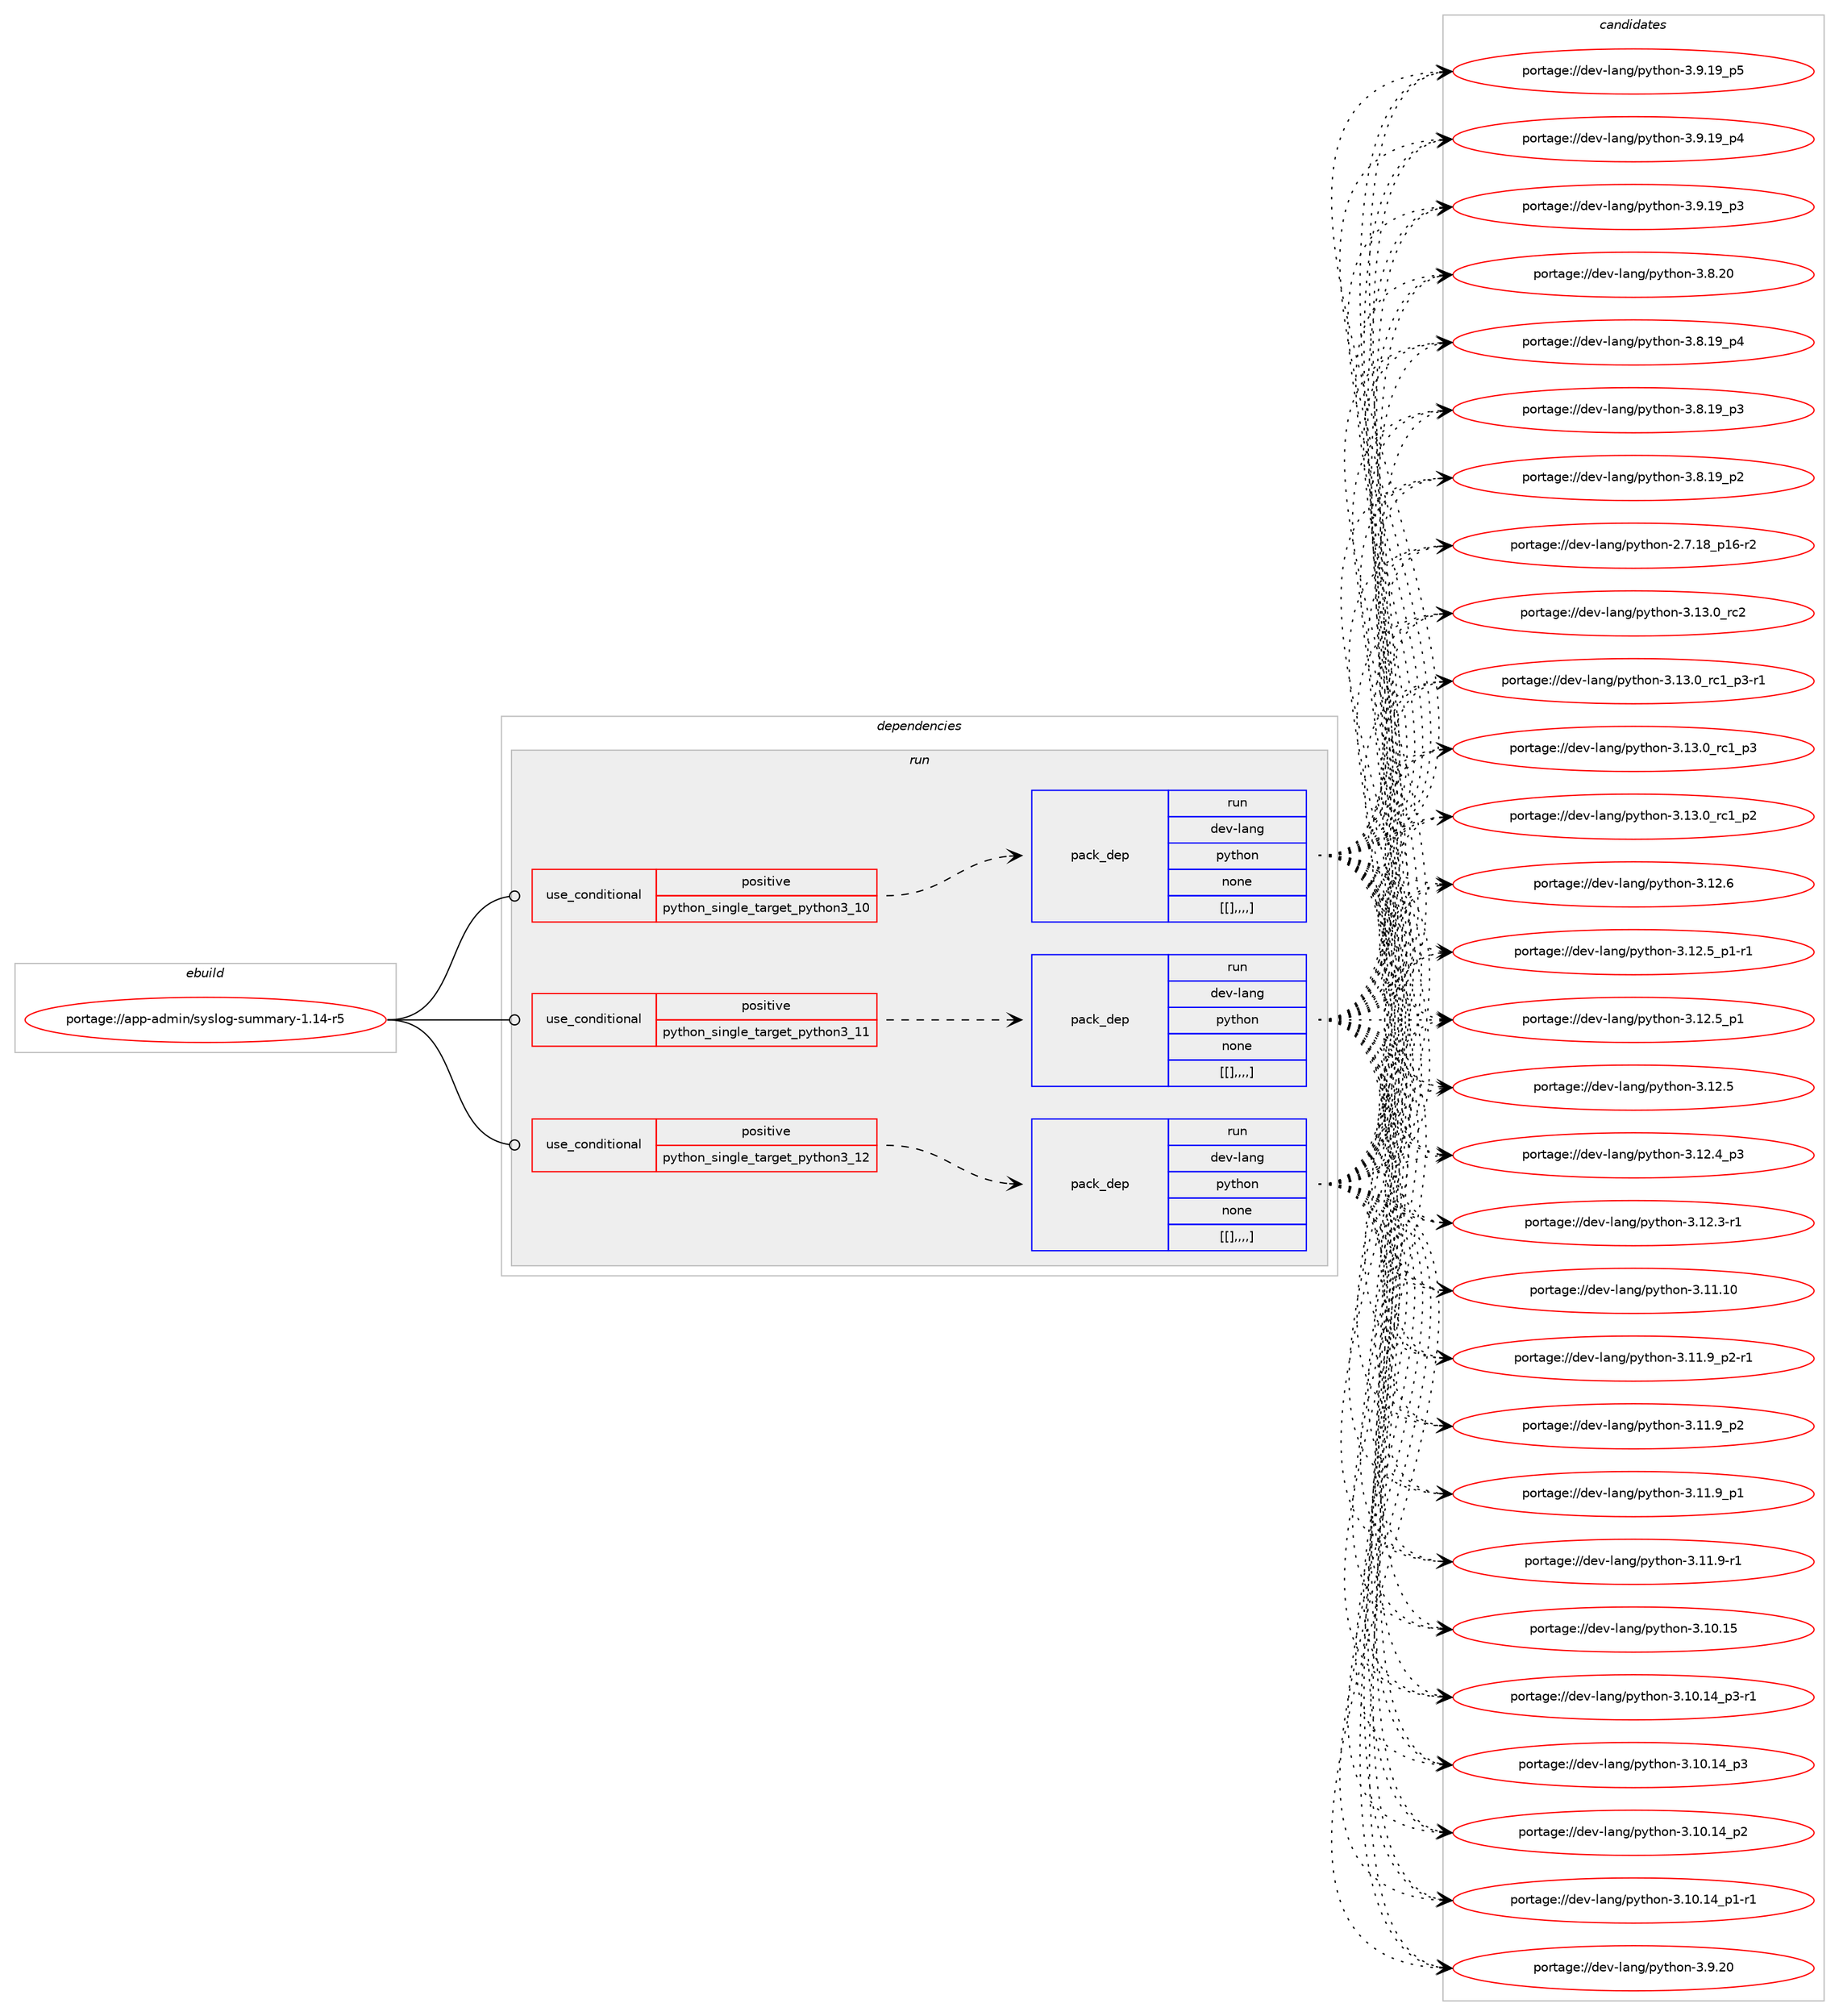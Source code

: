 digraph prolog {

# *************
# Graph options
# *************

newrank=true;
concentrate=true;
compound=true;
graph [rankdir=LR,fontname=Helvetica,fontsize=10,ranksep=1.5];#, ranksep=2.5, nodesep=0.2];
edge  [arrowhead=vee];
node  [fontname=Helvetica,fontsize=10];

# **********
# The ebuild
# **********

subgraph cluster_leftcol {
color=gray;
label=<<i>ebuild</i>>;
id [label="portage://app-admin/syslog-summary-1.14-r5", color=red, width=4, href="../app-admin/syslog-summary-1.14-r5.svg"];
}

# ****************
# The dependencies
# ****************

subgraph cluster_midcol {
color=gray;
label=<<i>dependencies</i>>;
subgraph cluster_compile {
fillcolor="#eeeeee";
style=filled;
label=<<i>compile</i>>;
}
subgraph cluster_compileandrun {
fillcolor="#eeeeee";
style=filled;
label=<<i>compile and run</i>>;
}
subgraph cluster_run {
fillcolor="#eeeeee";
style=filled;
label=<<i>run</i>>;
subgraph cond1617 {
dependency5899 [label=<<TABLE BORDER="0" CELLBORDER="1" CELLSPACING="0" CELLPADDING="4"><TR><TD ROWSPAN="3" CELLPADDING="10">use_conditional</TD></TR><TR><TD>positive</TD></TR><TR><TD>python_single_target_python3_10</TD></TR></TABLE>>, shape=none, color=red];
subgraph pack4263 {
dependency5900 [label=<<TABLE BORDER="0" CELLBORDER="1" CELLSPACING="0" CELLPADDING="4" WIDTH="220"><TR><TD ROWSPAN="6" CELLPADDING="30">pack_dep</TD></TR><TR><TD WIDTH="110">run</TD></TR><TR><TD>dev-lang</TD></TR><TR><TD>python</TD></TR><TR><TD>none</TD></TR><TR><TD>[[],,,,]</TD></TR></TABLE>>, shape=none, color=blue];
}
dependency5899:e -> dependency5900:w [weight=20,style="dashed",arrowhead="vee"];
}
id:e -> dependency5899:w [weight=20,style="solid",arrowhead="odot"];
subgraph cond1618 {
dependency5901 [label=<<TABLE BORDER="0" CELLBORDER="1" CELLSPACING="0" CELLPADDING="4"><TR><TD ROWSPAN="3" CELLPADDING="10">use_conditional</TD></TR><TR><TD>positive</TD></TR><TR><TD>python_single_target_python3_11</TD></TR></TABLE>>, shape=none, color=red];
subgraph pack4264 {
dependency5902 [label=<<TABLE BORDER="0" CELLBORDER="1" CELLSPACING="0" CELLPADDING="4" WIDTH="220"><TR><TD ROWSPAN="6" CELLPADDING="30">pack_dep</TD></TR><TR><TD WIDTH="110">run</TD></TR><TR><TD>dev-lang</TD></TR><TR><TD>python</TD></TR><TR><TD>none</TD></TR><TR><TD>[[],,,,]</TD></TR></TABLE>>, shape=none, color=blue];
}
dependency5901:e -> dependency5902:w [weight=20,style="dashed",arrowhead="vee"];
}
id:e -> dependency5901:w [weight=20,style="solid",arrowhead="odot"];
subgraph cond1619 {
dependency5903 [label=<<TABLE BORDER="0" CELLBORDER="1" CELLSPACING="0" CELLPADDING="4"><TR><TD ROWSPAN="3" CELLPADDING="10">use_conditional</TD></TR><TR><TD>positive</TD></TR><TR><TD>python_single_target_python3_12</TD></TR></TABLE>>, shape=none, color=red];
subgraph pack4265 {
dependency5904 [label=<<TABLE BORDER="0" CELLBORDER="1" CELLSPACING="0" CELLPADDING="4" WIDTH="220"><TR><TD ROWSPAN="6" CELLPADDING="30">pack_dep</TD></TR><TR><TD WIDTH="110">run</TD></TR><TR><TD>dev-lang</TD></TR><TR><TD>python</TD></TR><TR><TD>none</TD></TR><TR><TD>[[],,,,]</TD></TR></TABLE>>, shape=none, color=blue];
}
dependency5903:e -> dependency5904:w [weight=20,style="dashed",arrowhead="vee"];
}
id:e -> dependency5903:w [weight=20,style="solid",arrowhead="odot"];
}
}

# **************
# The candidates
# **************

subgraph cluster_choices {
rank=same;
color=gray;
label=<<i>candidates</i>>;

subgraph choice4263 {
color=black;
nodesep=1;
choice10010111845108971101034711212111610411111045514649514648951149950 [label="portage://dev-lang/python-3.13.0_rc2", color=red, width=4,href="../dev-lang/python-3.13.0_rc2.svg"];
choice1001011184510897110103471121211161041111104551464951464895114994995112514511449 [label="portage://dev-lang/python-3.13.0_rc1_p3-r1", color=red, width=4,href="../dev-lang/python-3.13.0_rc1_p3-r1.svg"];
choice100101118451089711010347112121116104111110455146495146489511499499511251 [label="portage://dev-lang/python-3.13.0_rc1_p3", color=red, width=4,href="../dev-lang/python-3.13.0_rc1_p3.svg"];
choice100101118451089711010347112121116104111110455146495146489511499499511250 [label="portage://dev-lang/python-3.13.0_rc1_p2", color=red, width=4,href="../dev-lang/python-3.13.0_rc1_p2.svg"];
choice10010111845108971101034711212111610411111045514649504654 [label="portage://dev-lang/python-3.12.6", color=red, width=4,href="../dev-lang/python-3.12.6.svg"];
choice1001011184510897110103471121211161041111104551464950465395112494511449 [label="portage://dev-lang/python-3.12.5_p1-r1", color=red, width=4,href="../dev-lang/python-3.12.5_p1-r1.svg"];
choice100101118451089711010347112121116104111110455146495046539511249 [label="portage://dev-lang/python-3.12.5_p1", color=red, width=4,href="../dev-lang/python-3.12.5_p1.svg"];
choice10010111845108971101034711212111610411111045514649504653 [label="portage://dev-lang/python-3.12.5", color=red, width=4,href="../dev-lang/python-3.12.5.svg"];
choice100101118451089711010347112121116104111110455146495046529511251 [label="portage://dev-lang/python-3.12.4_p3", color=red, width=4,href="../dev-lang/python-3.12.4_p3.svg"];
choice100101118451089711010347112121116104111110455146495046514511449 [label="portage://dev-lang/python-3.12.3-r1", color=red, width=4,href="../dev-lang/python-3.12.3-r1.svg"];
choice1001011184510897110103471121211161041111104551464949464948 [label="portage://dev-lang/python-3.11.10", color=red, width=4,href="../dev-lang/python-3.11.10.svg"];
choice1001011184510897110103471121211161041111104551464949465795112504511449 [label="portage://dev-lang/python-3.11.9_p2-r1", color=red, width=4,href="../dev-lang/python-3.11.9_p2-r1.svg"];
choice100101118451089711010347112121116104111110455146494946579511250 [label="portage://dev-lang/python-3.11.9_p2", color=red, width=4,href="../dev-lang/python-3.11.9_p2.svg"];
choice100101118451089711010347112121116104111110455146494946579511249 [label="portage://dev-lang/python-3.11.9_p1", color=red, width=4,href="../dev-lang/python-3.11.9_p1.svg"];
choice100101118451089711010347112121116104111110455146494946574511449 [label="portage://dev-lang/python-3.11.9-r1", color=red, width=4,href="../dev-lang/python-3.11.9-r1.svg"];
choice1001011184510897110103471121211161041111104551464948464953 [label="portage://dev-lang/python-3.10.15", color=red, width=4,href="../dev-lang/python-3.10.15.svg"];
choice100101118451089711010347112121116104111110455146494846495295112514511449 [label="portage://dev-lang/python-3.10.14_p3-r1", color=red, width=4,href="../dev-lang/python-3.10.14_p3-r1.svg"];
choice10010111845108971101034711212111610411111045514649484649529511251 [label="portage://dev-lang/python-3.10.14_p3", color=red, width=4,href="../dev-lang/python-3.10.14_p3.svg"];
choice10010111845108971101034711212111610411111045514649484649529511250 [label="portage://dev-lang/python-3.10.14_p2", color=red, width=4,href="../dev-lang/python-3.10.14_p2.svg"];
choice100101118451089711010347112121116104111110455146494846495295112494511449 [label="portage://dev-lang/python-3.10.14_p1-r1", color=red, width=4,href="../dev-lang/python-3.10.14_p1-r1.svg"];
choice10010111845108971101034711212111610411111045514657465048 [label="portage://dev-lang/python-3.9.20", color=red, width=4,href="../dev-lang/python-3.9.20.svg"];
choice100101118451089711010347112121116104111110455146574649579511253 [label="portage://dev-lang/python-3.9.19_p5", color=red, width=4,href="../dev-lang/python-3.9.19_p5.svg"];
choice100101118451089711010347112121116104111110455146574649579511252 [label="portage://dev-lang/python-3.9.19_p4", color=red, width=4,href="../dev-lang/python-3.9.19_p4.svg"];
choice100101118451089711010347112121116104111110455146574649579511251 [label="portage://dev-lang/python-3.9.19_p3", color=red, width=4,href="../dev-lang/python-3.9.19_p3.svg"];
choice10010111845108971101034711212111610411111045514656465048 [label="portage://dev-lang/python-3.8.20", color=red, width=4,href="../dev-lang/python-3.8.20.svg"];
choice100101118451089711010347112121116104111110455146564649579511252 [label="portage://dev-lang/python-3.8.19_p4", color=red, width=4,href="../dev-lang/python-3.8.19_p4.svg"];
choice100101118451089711010347112121116104111110455146564649579511251 [label="portage://dev-lang/python-3.8.19_p3", color=red, width=4,href="../dev-lang/python-3.8.19_p3.svg"];
choice100101118451089711010347112121116104111110455146564649579511250 [label="portage://dev-lang/python-3.8.19_p2", color=red, width=4,href="../dev-lang/python-3.8.19_p2.svg"];
choice100101118451089711010347112121116104111110455046554649569511249544511450 [label="portage://dev-lang/python-2.7.18_p16-r2", color=red, width=4,href="../dev-lang/python-2.7.18_p16-r2.svg"];
dependency5900:e -> choice10010111845108971101034711212111610411111045514649514648951149950:w [style=dotted,weight="100"];
dependency5900:e -> choice1001011184510897110103471121211161041111104551464951464895114994995112514511449:w [style=dotted,weight="100"];
dependency5900:e -> choice100101118451089711010347112121116104111110455146495146489511499499511251:w [style=dotted,weight="100"];
dependency5900:e -> choice100101118451089711010347112121116104111110455146495146489511499499511250:w [style=dotted,weight="100"];
dependency5900:e -> choice10010111845108971101034711212111610411111045514649504654:w [style=dotted,weight="100"];
dependency5900:e -> choice1001011184510897110103471121211161041111104551464950465395112494511449:w [style=dotted,weight="100"];
dependency5900:e -> choice100101118451089711010347112121116104111110455146495046539511249:w [style=dotted,weight="100"];
dependency5900:e -> choice10010111845108971101034711212111610411111045514649504653:w [style=dotted,weight="100"];
dependency5900:e -> choice100101118451089711010347112121116104111110455146495046529511251:w [style=dotted,weight="100"];
dependency5900:e -> choice100101118451089711010347112121116104111110455146495046514511449:w [style=dotted,weight="100"];
dependency5900:e -> choice1001011184510897110103471121211161041111104551464949464948:w [style=dotted,weight="100"];
dependency5900:e -> choice1001011184510897110103471121211161041111104551464949465795112504511449:w [style=dotted,weight="100"];
dependency5900:e -> choice100101118451089711010347112121116104111110455146494946579511250:w [style=dotted,weight="100"];
dependency5900:e -> choice100101118451089711010347112121116104111110455146494946579511249:w [style=dotted,weight="100"];
dependency5900:e -> choice100101118451089711010347112121116104111110455146494946574511449:w [style=dotted,weight="100"];
dependency5900:e -> choice1001011184510897110103471121211161041111104551464948464953:w [style=dotted,weight="100"];
dependency5900:e -> choice100101118451089711010347112121116104111110455146494846495295112514511449:w [style=dotted,weight="100"];
dependency5900:e -> choice10010111845108971101034711212111610411111045514649484649529511251:w [style=dotted,weight="100"];
dependency5900:e -> choice10010111845108971101034711212111610411111045514649484649529511250:w [style=dotted,weight="100"];
dependency5900:e -> choice100101118451089711010347112121116104111110455146494846495295112494511449:w [style=dotted,weight="100"];
dependency5900:e -> choice10010111845108971101034711212111610411111045514657465048:w [style=dotted,weight="100"];
dependency5900:e -> choice100101118451089711010347112121116104111110455146574649579511253:w [style=dotted,weight="100"];
dependency5900:e -> choice100101118451089711010347112121116104111110455146574649579511252:w [style=dotted,weight="100"];
dependency5900:e -> choice100101118451089711010347112121116104111110455146574649579511251:w [style=dotted,weight="100"];
dependency5900:e -> choice10010111845108971101034711212111610411111045514656465048:w [style=dotted,weight="100"];
dependency5900:e -> choice100101118451089711010347112121116104111110455146564649579511252:w [style=dotted,weight="100"];
dependency5900:e -> choice100101118451089711010347112121116104111110455146564649579511251:w [style=dotted,weight="100"];
dependency5900:e -> choice100101118451089711010347112121116104111110455146564649579511250:w [style=dotted,weight="100"];
dependency5900:e -> choice100101118451089711010347112121116104111110455046554649569511249544511450:w [style=dotted,weight="100"];
}
subgraph choice4264 {
color=black;
nodesep=1;
choice10010111845108971101034711212111610411111045514649514648951149950 [label="portage://dev-lang/python-3.13.0_rc2", color=red, width=4,href="../dev-lang/python-3.13.0_rc2.svg"];
choice1001011184510897110103471121211161041111104551464951464895114994995112514511449 [label="portage://dev-lang/python-3.13.0_rc1_p3-r1", color=red, width=4,href="../dev-lang/python-3.13.0_rc1_p3-r1.svg"];
choice100101118451089711010347112121116104111110455146495146489511499499511251 [label="portage://dev-lang/python-3.13.0_rc1_p3", color=red, width=4,href="../dev-lang/python-3.13.0_rc1_p3.svg"];
choice100101118451089711010347112121116104111110455146495146489511499499511250 [label="portage://dev-lang/python-3.13.0_rc1_p2", color=red, width=4,href="../dev-lang/python-3.13.0_rc1_p2.svg"];
choice10010111845108971101034711212111610411111045514649504654 [label="portage://dev-lang/python-3.12.6", color=red, width=4,href="../dev-lang/python-3.12.6.svg"];
choice1001011184510897110103471121211161041111104551464950465395112494511449 [label="portage://dev-lang/python-3.12.5_p1-r1", color=red, width=4,href="../dev-lang/python-3.12.5_p1-r1.svg"];
choice100101118451089711010347112121116104111110455146495046539511249 [label="portage://dev-lang/python-3.12.5_p1", color=red, width=4,href="../dev-lang/python-3.12.5_p1.svg"];
choice10010111845108971101034711212111610411111045514649504653 [label="portage://dev-lang/python-3.12.5", color=red, width=4,href="../dev-lang/python-3.12.5.svg"];
choice100101118451089711010347112121116104111110455146495046529511251 [label="portage://dev-lang/python-3.12.4_p3", color=red, width=4,href="../dev-lang/python-3.12.4_p3.svg"];
choice100101118451089711010347112121116104111110455146495046514511449 [label="portage://dev-lang/python-3.12.3-r1", color=red, width=4,href="../dev-lang/python-3.12.3-r1.svg"];
choice1001011184510897110103471121211161041111104551464949464948 [label="portage://dev-lang/python-3.11.10", color=red, width=4,href="../dev-lang/python-3.11.10.svg"];
choice1001011184510897110103471121211161041111104551464949465795112504511449 [label="portage://dev-lang/python-3.11.9_p2-r1", color=red, width=4,href="../dev-lang/python-3.11.9_p2-r1.svg"];
choice100101118451089711010347112121116104111110455146494946579511250 [label="portage://dev-lang/python-3.11.9_p2", color=red, width=4,href="../dev-lang/python-3.11.9_p2.svg"];
choice100101118451089711010347112121116104111110455146494946579511249 [label="portage://dev-lang/python-3.11.9_p1", color=red, width=4,href="../dev-lang/python-3.11.9_p1.svg"];
choice100101118451089711010347112121116104111110455146494946574511449 [label="portage://dev-lang/python-3.11.9-r1", color=red, width=4,href="../dev-lang/python-3.11.9-r1.svg"];
choice1001011184510897110103471121211161041111104551464948464953 [label="portage://dev-lang/python-3.10.15", color=red, width=4,href="../dev-lang/python-3.10.15.svg"];
choice100101118451089711010347112121116104111110455146494846495295112514511449 [label="portage://dev-lang/python-3.10.14_p3-r1", color=red, width=4,href="../dev-lang/python-3.10.14_p3-r1.svg"];
choice10010111845108971101034711212111610411111045514649484649529511251 [label="portage://dev-lang/python-3.10.14_p3", color=red, width=4,href="../dev-lang/python-3.10.14_p3.svg"];
choice10010111845108971101034711212111610411111045514649484649529511250 [label="portage://dev-lang/python-3.10.14_p2", color=red, width=4,href="../dev-lang/python-3.10.14_p2.svg"];
choice100101118451089711010347112121116104111110455146494846495295112494511449 [label="portage://dev-lang/python-3.10.14_p1-r1", color=red, width=4,href="../dev-lang/python-3.10.14_p1-r1.svg"];
choice10010111845108971101034711212111610411111045514657465048 [label="portage://dev-lang/python-3.9.20", color=red, width=4,href="../dev-lang/python-3.9.20.svg"];
choice100101118451089711010347112121116104111110455146574649579511253 [label="portage://dev-lang/python-3.9.19_p5", color=red, width=4,href="../dev-lang/python-3.9.19_p5.svg"];
choice100101118451089711010347112121116104111110455146574649579511252 [label="portage://dev-lang/python-3.9.19_p4", color=red, width=4,href="../dev-lang/python-3.9.19_p4.svg"];
choice100101118451089711010347112121116104111110455146574649579511251 [label="portage://dev-lang/python-3.9.19_p3", color=red, width=4,href="../dev-lang/python-3.9.19_p3.svg"];
choice10010111845108971101034711212111610411111045514656465048 [label="portage://dev-lang/python-3.8.20", color=red, width=4,href="../dev-lang/python-3.8.20.svg"];
choice100101118451089711010347112121116104111110455146564649579511252 [label="portage://dev-lang/python-3.8.19_p4", color=red, width=4,href="../dev-lang/python-3.8.19_p4.svg"];
choice100101118451089711010347112121116104111110455146564649579511251 [label="portage://dev-lang/python-3.8.19_p3", color=red, width=4,href="../dev-lang/python-3.8.19_p3.svg"];
choice100101118451089711010347112121116104111110455146564649579511250 [label="portage://dev-lang/python-3.8.19_p2", color=red, width=4,href="../dev-lang/python-3.8.19_p2.svg"];
choice100101118451089711010347112121116104111110455046554649569511249544511450 [label="portage://dev-lang/python-2.7.18_p16-r2", color=red, width=4,href="../dev-lang/python-2.7.18_p16-r2.svg"];
dependency5902:e -> choice10010111845108971101034711212111610411111045514649514648951149950:w [style=dotted,weight="100"];
dependency5902:e -> choice1001011184510897110103471121211161041111104551464951464895114994995112514511449:w [style=dotted,weight="100"];
dependency5902:e -> choice100101118451089711010347112121116104111110455146495146489511499499511251:w [style=dotted,weight="100"];
dependency5902:e -> choice100101118451089711010347112121116104111110455146495146489511499499511250:w [style=dotted,weight="100"];
dependency5902:e -> choice10010111845108971101034711212111610411111045514649504654:w [style=dotted,weight="100"];
dependency5902:e -> choice1001011184510897110103471121211161041111104551464950465395112494511449:w [style=dotted,weight="100"];
dependency5902:e -> choice100101118451089711010347112121116104111110455146495046539511249:w [style=dotted,weight="100"];
dependency5902:e -> choice10010111845108971101034711212111610411111045514649504653:w [style=dotted,weight="100"];
dependency5902:e -> choice100101118451089711010347112121116104111110455146495046529511251:w [style=dotted,weight="100"];
dependency5902:e -> choice100101118451089711010347112121116104111110455146495046514511449:w [style=dotted,weight="100"];
dependency5902:e -> choice1001011184510897110103471121211161041111104551464949464948:w [style=dotted,weight="100"];
dependency5902:e -> choice1001011184510897110103471121211161041111104551464949465795112504511449:w [style=dotted,weight="100"];
dependency5902:e -> choice100101118451089711010347112121116104111110455146494946579511250:w [style=dotted,weight="100"];
dependency5902:e -> choice100101118451089711010347112121116104111110455146494946579511249:w [style=dotted,weight="100"];
dependency5902:e -> choice100101118451089711010347112121116104111110455146494946574511449:w [style=dotted,weight="100"];
dependency5902:e -> choice1001011184510897110103471121211161041111104551464948464953:w [style=dotted,weight="100"];
dependency5902:e -> choice100101118451089711010347112121116104111110455146494846495295112514511449:w [style=dotted,weight="100"];
dependency5902:e -> choice10010111845108971101034711212111610411111045514649484649529511251:w [style=dotted,weight="100"];
dependency5902:e -> choice10010111845108971101034711212111610411111045514649484649529511250:w [style=dotted,weight="100"];
dependency5902:e -> choice100101118451089711010347112121116104111110455146494846495295112494511449:w [style=dotted,weight="100"];
dependency5902:e -> choice10010111845108971101034711212111610411111045514657465048:w [style=dotted,weight="100"];
dependency5902:e -> choice100101118451089711010347112121116104111110455146574649579511253:w [style=dotted,weight="100"];
dependency5902:e -> choice100101118451089711010347112121116104111110455146574649579511252:w [style=dotted,weight="100"];
dependency5902:e -> choice100101118451089711010347112121116104111110455146574649579511251:w [style=dotted,weight="100"];
dependency5902:e -> choice10010111845108971101034711212111610411111045514656465048:w [style=dotted,weight="100"];
dependency5902:e -> choice100101118451089711010347112121116104111110455146564649579511252:w [style=dotted,weight="100"];
dependency5902:e -> choice100101118451089711010347112121116104111110455146564649579511251:w [style=dotted,weight="100"];
dependency5902:e -> choice100101118451089711010347112121116104111110455146564649579511250:w [style=dotted,weight="100"];
dependency5902:e -> choice100101118451089711010347112121116104111110455046554649569511249544511450:w [style=dotted,weight="100"];
}
subgraph choice4265 {
color=black;
nodesep=1;
choice10010111845108971101034711212111610411111045514649514648951149950 [label="portage://dev-lang/python-3.13.0_rc2", color=red, width=4,href="../dev-lang/python-3.13.0_rc2.svg"];
choice1001011184510897110103471121211161041111104551464951464895114994995112514511449 [label="portage://dev-lang/python-3.13.0_rc1_p3-r1", color=red, width=4,href="../dev-lang/python-3.13.0_rc1_p3-r1.svg"];
choice100101118451089711010347112121116104111110455146495146489511499499511251 [label="portage://dev-lang/python-3.13.0_rc1_p3", color=red, width=4,href="../dev-lang/python-3.13.0_rc1_p3.svg"];
choice100101118451089711010347112121116104111110455146495146489511499499511250 [label="portage://dev-lang/python-3.13.0_rc1_p2", color=red, width=4,href="../dev-lang/python-3.13.0_rc1_p2.svg"];
choice10010111845108971101034711212111610411111045514649504654 [label="portage://dev-lang/python-3.12.6", color=red, width=4,href="../dev-lang/python-3.12.6.svg"];
choice1001011184510897110103471121211161041111104551464950465395112494511449 [label="portage://dev-lang/python-3.12.5_p1-r1", color=red, width=4,href="../dev-lang/python-3.12.5_p1-r1.svg"];
choice100101118451089711010347112121116104111110455146495046539511249 [label="portage://dev-lang/python-3.12.5_p1", color=red, width=4,href="../dev-lang/python-3.12.5_p1.svg"];
choice10010111845108971101034711212111610411111045514649504653 [label="portage://dev-lang/python-3.12.5", color=red, width=4,href="../dev-lang/python-3.12.5.svg"];
choice100101118451089711010347112121116104111110455146495046529511251 [label="portage://dev-lang/python-3.12.4_p3", color=red, width=4,href="../dev-lang/python-3.12.4_p3.svg"];
choice100101118451089711010347112121116104111110455146495046514511449 [label="portage://dev-lang/python-3.12.3-r1", color=red, width=4,href="../dev-lang/python-3.12.3-r1.svg"];
choice1001011184510897110103471121211161041111104551464949464948 [label="portage://dev-lang/python-3.11.10", color=red, width=4,href="../dev-lang/python-3.11.10.svg"];
choice1001011184510897110103471121211161041111104551464949465795112504511449 [label="portage://dev-lang/python-3.11.9_p2-r1", color=red, width=4,href="../dev-lang/python-3.11.9_p2-r1.svg"];
choice100101118451089711010347112121116104111110455146494946579511250 [label="portage://dev-lang/python-3.11.9_p2", color=red, width=4,href="../dev-lang/python-3.11.9_p2.svg"];
choice100101118451089711010347112121116104111110455146494946579511249 [label="portage://dev-lang/python-3.11.9_p1", color=red, width=4,href="../dev-lang/python-3.11.9_p1.svg"];
choice100101118451089711010347112121116104111110455146494946574511449 [label="portage://dev-lang/python-3.11.9-r1", color=red, width=4,href="../dev-lang/python-3.11.9-r1.svg"];
choice1001011184510897110103471121211161041111104551464948464953 [label="portage://dev-lang/python-3.10.15", color=red, width=4,href="../dev-lang/python-3.10.15.svg"];
choice100101118451089711010347112121116104111110455146494846495295112514511449 [label="portage://dev-lang/python-3.10.14_p3-r1", color=red, width=4,href="../dev-lang/python-3.10.14_p3-r1.svg"];
choice10010111845108971101034711212111610411111045514649484649529511251 [label="portage://dev-lang/python-3.10.14_p3", color=red, width=4,href="../dev-lang/python-3.10.14_p3.svg"];
choice10010111845108971101034711212111610411111045514649484649529511250 [label="portage://dev-lang/python-3.10.14_p2", color=red, width=4,href="../dev-lang/python-3.10.14_p2.svg"];
choice100101118451089711010347112121116104111110455146494846495295112494511449 [label="portage://dev-lang/python-3.10.14_p1-r1", color=red, width=4,href="../dev-lang/python-3.10.14_p1-r1.svg"];
choice10010111845108971101034711212111610411111045514657465048 [label="portage://dev-lang/python-3.9.20", color=red, width=4,href="../dev-lang/python-3.9.20.svg"];
choice100101118451089711010347112121116104111110455146574649579511253 [label="portage://dev-lang/python-3.9.19_p5", color=red, width=4,href="../dev-lang/python-3.9.19_p5.svg"];
choice100101118451089711010347112121116104111110455146574649579511252 [label="portage://dev-lang/python-3.9.19_p4", color=red, width=4,href="../dev-lang/python-3.9.19_p4.svg"];
choice100101118451089711010347112121116104111110455146574649579511251 [label="portage://dev-lang/python-3.9.19_p3", color=red, width=4,href="../dev-lang/python-3.9.19_p3.svg"];
choice10010111845108971101034711212111610411111045514656465048 [label="portage://dev-lang/python-3.8.20", color=red, width=4,href="../dev-lang/python-3.8.20.svg"];
choice100101118451089711010347112121116104111110455146564649579511252 [label="portage://dev-lang/python-3.8.19_p4", color=red, width=4,href="../dev-lang/python-3.8.19_p4.svg"];
choice100101118451089711010347112121116104111110455146564649579511251 [label="portage://dev-lang/python-3.8.19_p3", color=red, width=4,href="../dev-lang/python-3.8.19_p3.svg"];
choice100101118451089711010347112121116104111110455146564649579511250 [label="portage://dev-lang/python-3.8.19_p2", color=red, width=4,href="../dev-lang/python-3.8.19_p2.svg"];
choice100101118451089711010347112121116104111110455046554649569511249544511450 [label="portage://dev-lang/python-2.7.18_p16-r2", color=red, width=4,href="../dev-lang/python-2.7.18_p16-r2.svg"];
dependency5904:e -> choice10010111845108971101034711212111610411111045514649514648951149950:w [style=dotted,weight="100"];
dependency5904:e -> choice1001011184510897110103471121211161041111104551464951464895114994995112514511449:w [style=dotted,weight="100"];
dependency5904:e -> choice100101118451089711010347112121116104111110455146495146489511499499511251:w [style=dotted,weight="100"];
dependency5904:e -> choice100101118451089711010347112121116104111110455146495146489511499499511250:w [style=dotted,weight="100"];
dependency5904:e -> choice10010111845108971101034711212111610411111045514649504654:w [style=dotted,weight="100"];
dependency5904:e -> choice1001011184510897110103471121211161041111104551464950465395112494511449:w [style=dotted,weight="100"];
dependency5904:e -> choice100101118451089711010347112121116104111110455146495046539511249:w [style=dotted,weight="100"];
dependency5904:e -> choice10010111845108971101034711212111610411111045514649504653:w [style=dotted,weight="100"];
dependency5904:e -> choice100101118451089711010347112121116104111110455146495046529511251:w [style=dotted,weight="100"];
dependency5904:e -> choice100101118451089711010347112121116104111110455146495046514511449:w [style=dotted,weight="100"];
dependency5904:e -> choice1001011184510897110103471121211161041111104551464949464948:w [style=dotted,weight="100"];
dependency5904:e -> choice1001011184510897110103471121211161041111104551464949465795112504511449:w [style=dotted,weight="100"];
dependency5904:e -> choice100101118451089711010347112121116104111110455146494946579511250:w [style=dotted,weight="100"];
dependency5904:e -> choice100101118451089711010347112121116104111110455146494946579511249:w [style=dotted,weight="100"];
dependency5904:e -> choice100101118451089711010347112121116104111110455146494946574511449:w [style=dotted,weight="100"];
dependency5904:e -> choice1001011184510897110103471121211161041111104551464948464953:w [style=dotted,weight="100"];
dependency5904:e -> choice100101118451089711010347112121116104111110455146494846495295112514511449:w [style=dotted,weight="100"];
dependency5904:e -> choice10010111845108971101034711212111610411111045514649484649529511251:w [style=dotted,weight="100"];
dependency5904:e -> choice10010111845108971101034711212111610411111045514649484649529511250:w [style=dotted,weight="100"];
dependency5904:e -> choice100101118451089711010347112121116104111110455146494846495295112494511449:w [style=dotted,weight="100"];
dependency5904:e -> choice10010111845108971101034711212111610411111045514657465048:w [style=dotted,weight="100"];
dependency5904:e -> choice100101118451089711010347112121116104111110455146574649579511253:w [style=dotted,weight="100"];
dependency5904:e -> choice100101118451089711010347112121116104111110455146574649579511252:w [style=dotted,weight="100"];
dependency5904:e -> choice100101118451089711010347112121116104111110455146574649579511251:w [style=dotted,weight="100"];
dependency5904:e -> choice10010111845108971101034711212111610411111045514656465048:w [style=dotted,weight="100"];
dependency5904:e -> choice100101118451089711010347112121116104111110455146564649579511252:w [style=dotted,weight="100"];
dependency5904:e -> choice100101118451089711010347112121116104111110455146564649579511251:w [style=dotted,weight="100"];
dependency5904:e -> choice100101118451089711010347112121116104111110455146564649579511250:w [style=dotted,weight="100"];
dependency5904:e -> choice100101118451089711010347112121116104111110455046554649569511249544511450:w [style=dotted,weight="100"];
}
}

}
